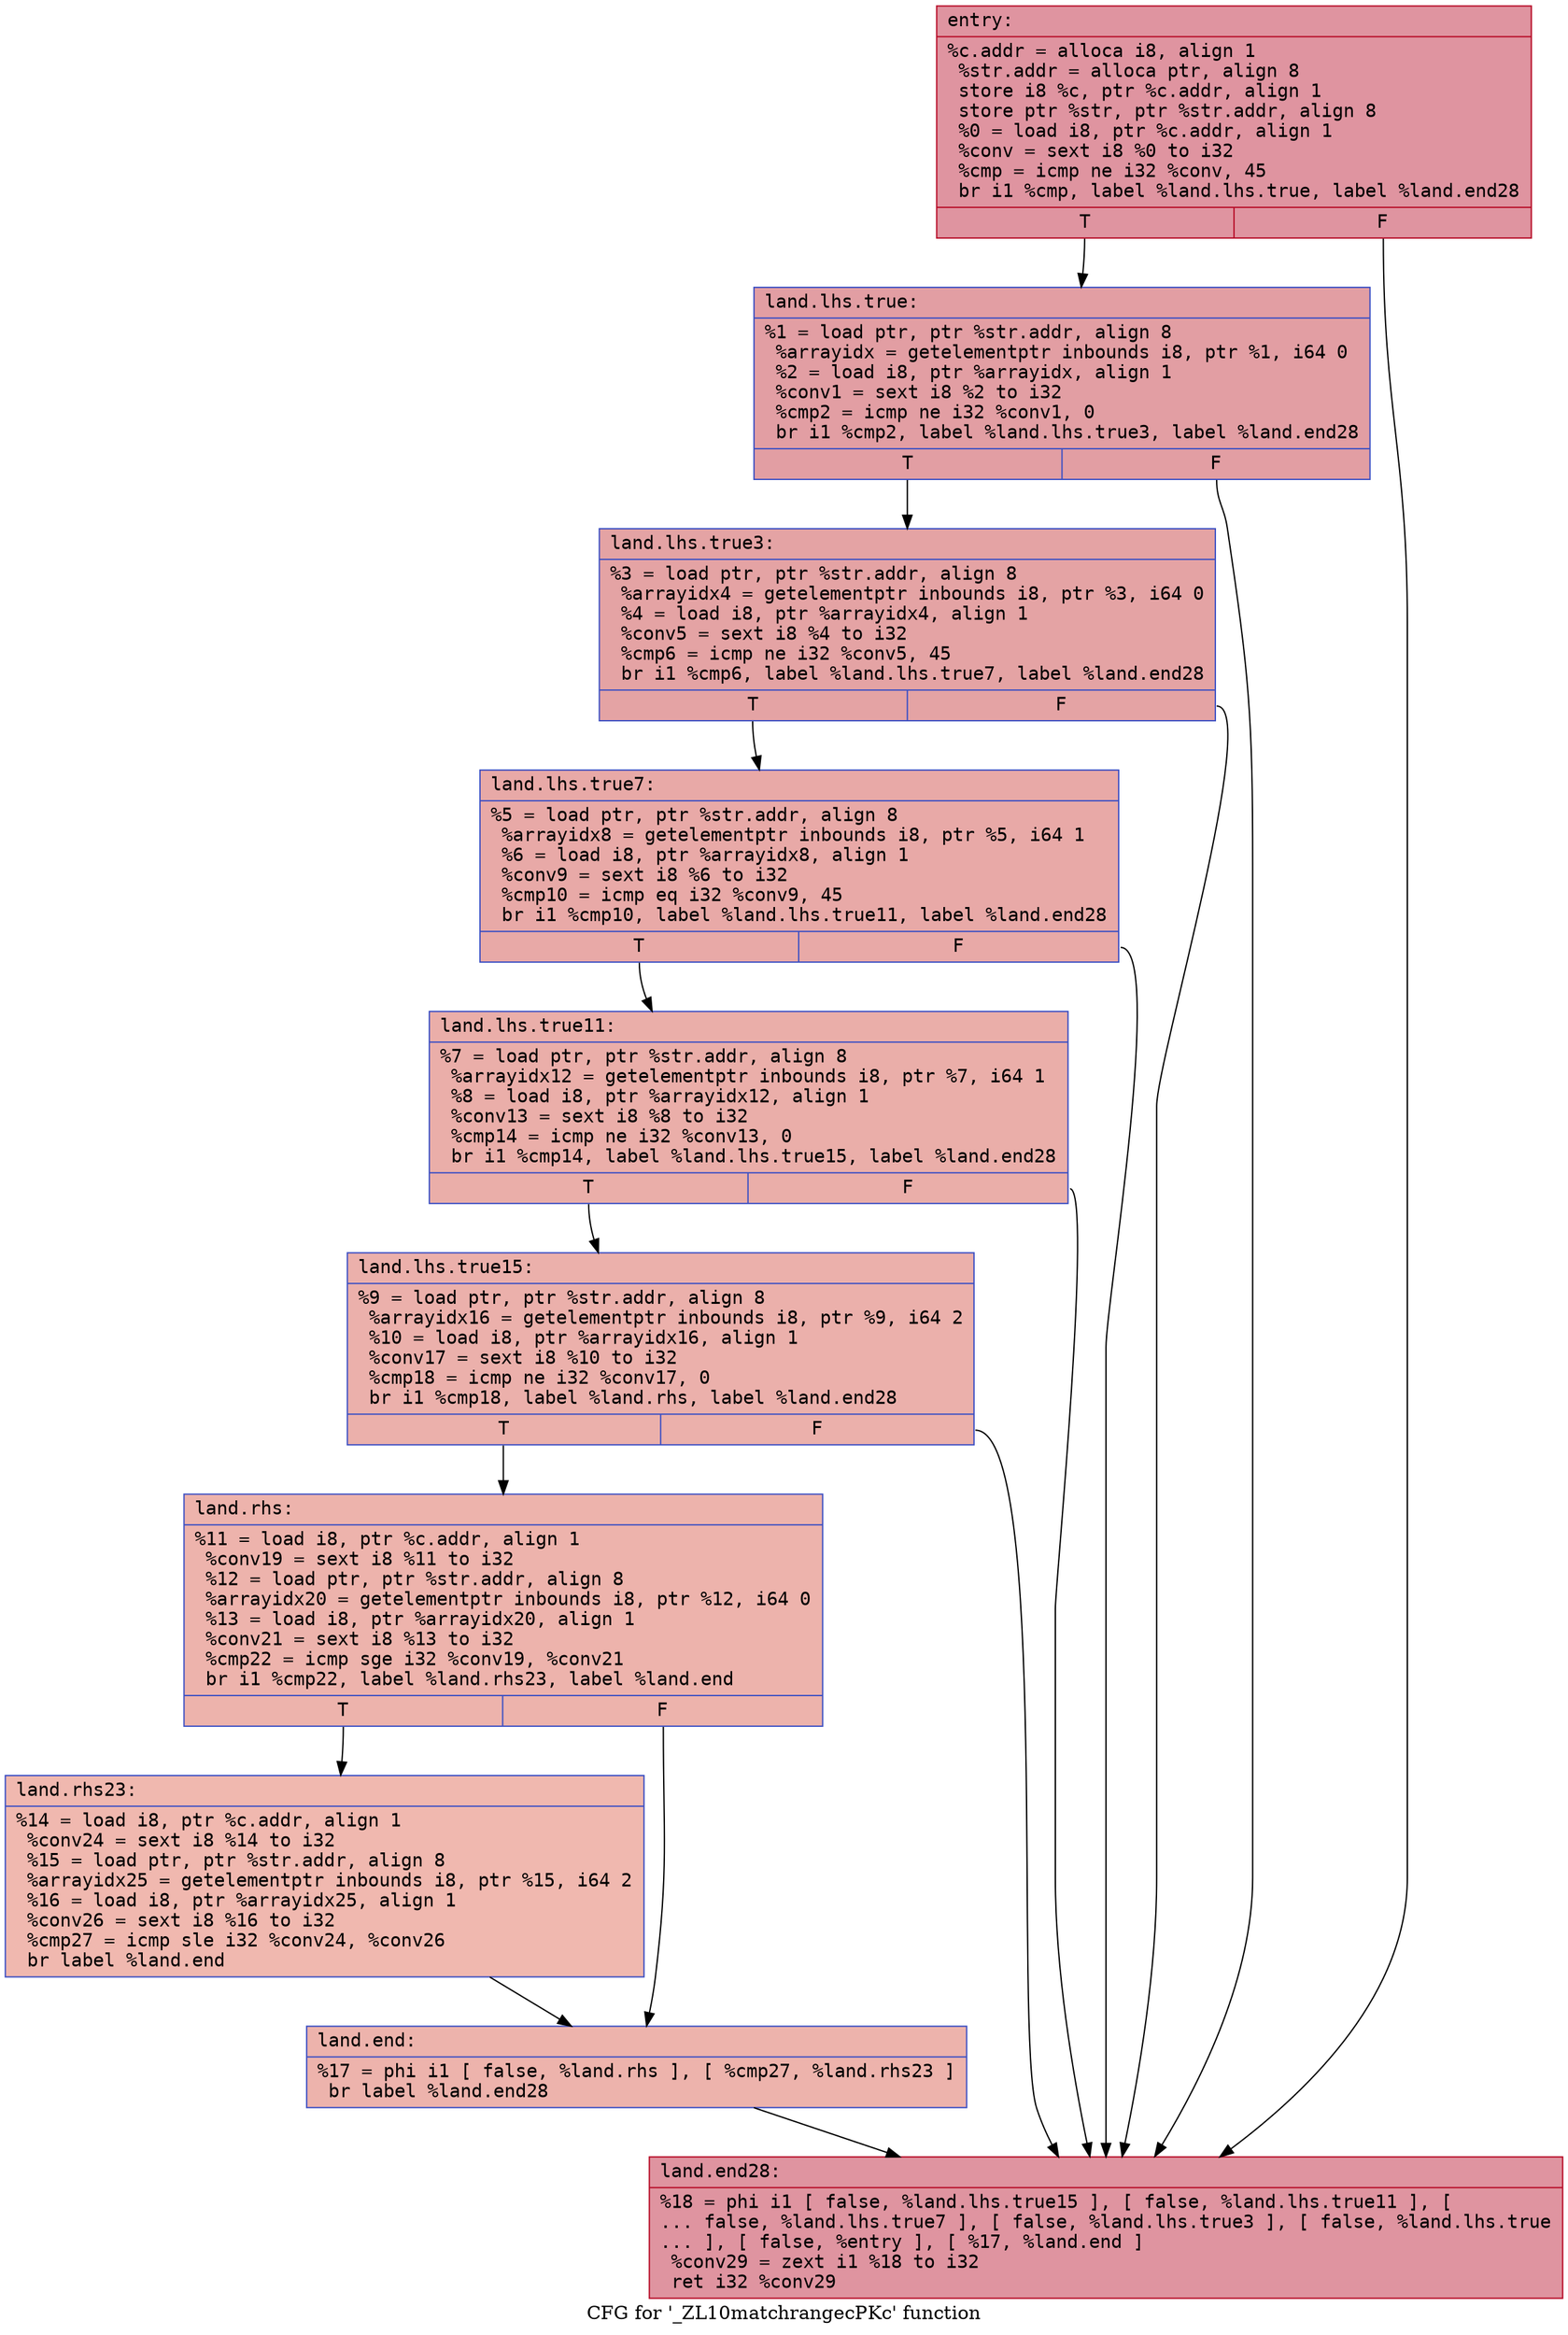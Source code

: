 digraph "CFG for '_ZL10matchrangecPKc' function" {
	label="CFG for '_ZL10matchrangecPKc' function";

	Node0x5584167cd410 [shape=record,color="#b70d28ff", style=filled, fillcolor="#b70d2870" fontname="Courier",label="{entry:\l|  %c.addr = alloca i8, align 1\l  %str.addr = alloca ptr, align 8\l  store i8 %c, ptr %c.addr, align 1\l  store ptr %str, ptr %str.addr, align 8\l  %0 = load i8, ptr %c.addr, align 1\l  %conv = sext i8 %0 to i32\l  %cmp = icmp ne i32 %conv, 45\l  br i1 %cmp, label %land.lhs.true, label %land.end28\l|{<s0>T|<s1>F}}"];
	Node0x5584167cd410:s0 -> Node0x5584167cd7e0[tooltip="entry -> land.lhs.true\nProbability 50.00%" ];
	Node0x5584167cd410:s1 -> Node0x5584167cd860[tooltip="entry -> land.end28\nProbability 50.00%" ];
	Node0x5584167cd7e0 [shape=record,color="#3d50c3ff", style=filled, fillcolor="#be242e70" fontname="Courier",label="{land.lhs.true:\l|  %1 = load ptr, ptr %str.addr, align 8\l  %arrayidx = getelementptr inbounds i8, ptr %1, i64 0\l  %2 = load i8, ptr %arrayidx, align 1\l  %conv1 = sext i8 %2 to i32\l  %cmp2 = icmp ne i32 %conv1, 0\l  br i1 %cmp2, label %land.lhs.true3, label %land.end28\l|{<s0>T|<s1>F}}"];
	Node0x5584167cd7e0:s0 -> Node0x5584167cdca0[tooltip="land.lhs.true -> land.lhs.true3\nProbability 62.50%" ];
	Node0x5584167cd7e0:s1 -> Node0x5584167cd860[tooltip="land.lhs.true -> land.end28\nProbability 37.50%" ];
	Node0x5584167cdca0 [shape=record,color="#3d50c3ff", style=filled, fillcolor="#c32e3170" fontname="Courier",label="{land.lhs.true3:\l|  %3 = load ptr, ptr %str.addr, align 8\l  %arrayidx4 = getelementptr inbounds i8, ptr %3, i64 0\l  %4 = load i8, ptr %arrayidx4, align 1\l  %conv5 = sext i8 %4 to i32\l  %cmp6 = icmp ne i32 %conv5, 45\l  br i1 %cmp6, label %land.lhs.true7, label %land.end28\l|{<s0>T|<s1>F}}"];
	Node0x5584167cdca0:s0 -> Node0x5584167ce280[tooltip="land.lhs.true3 -> land.lhs.true7\nProbability 50.00%" ];
	Node0x5584167cdca0:s1 -> Node0x5584167cd860[tooltip="land.lhs.true3 -> land.end28\nProbability 50.00%" ];
	Node0x5584167ce280 [shape=record,color="#3d50c3ff", style=filled, fillcolor="#ca3b3770" fontname="Courier",label="{land.lhs.true7:\l|  %5 = load ptr, ptr %str.addr, align 8\l  %arrayidx8 = getelementptr inbounds i8, ptr %5, i64 1\l  %6 = load i8, ptr %arrayidx8, align 1\l  %conv9 = sext i8 %6 to i32\l  %cmp10 = icmp eq i32 %conv9, 45\l  br i1 %cmp10, label %land.lhs.true11, label %land.end28\l|{<s0>T|<s1>F}}"];
	Node0x5584167ce280:s0 -> Node0x5584167ce6c0[tooltip="land.lhs.true7 -> land.lhs.true11\nProbability 50.00%" ];
	Node0x5584167ce280:s1 -> Node0x5584167cd860[tooltip="land.lhs.true7 -> land.end28\nProbability 50.00%" ];
	Node0x5584167ce6c0 [shape=record,color="#3d50c3ff", style=filled, fillcolor="#d0473d70" fontname="Courier",label="{land.lhs.true11:\l|  %7 = load ptr, ptr %str.addr, align 8\l  %arrayidx12 = getelementptr inbounds i8, ptr %7, i64 1\l  %8 = load i8, ptr %arrayidx12, align 1\l  %conv13 = sext i8 %8 to i32\l  %cmp14 = icmp ne i32 %conv13, 0\l  br i1 %cmp14, label %land.lhs.true15, label %land.end28\l|{<s0>T|<s1>F}}"];
	Node0x5584167ce6c0:s0 -> Node0x5584167ceb00[tooltip="land.lhs.true11 -> land.lhs.true15\nProbability 62.50%" ];
	Node0x5584167ce6c0:s1 -> Node0x5584167cd860[tooltip="land.lhs.true11 -> land.end28\nProbability 37.50%" ];
	Node0x5584167ceb00 [shape=record,color="#3d50c3ff", style=filled, fillcolor="#d24b4070" fontname="Courier",label="{land.lhs.true15:\l|  %9 = load ptr, ptr %str.addr, align 8\l  %arrayidx16 = getelementptr inbounds i8, ptr %9, i64 2\l  %10 = load i8, ptr %arrayidx16, align 1\l  %conv17 = sext i8 %10 to i32\l  %cmp18 = icmp ne i32 %conv17, 0\l  br i1 %cmp18, label %land.rhs, label %land.end28\l|{<s0>T|<s1>F}}"];
	Node0x5584167ceb00:s0 -> Node0x5584167cf0c0[tooltip="land.lhs.true15 -> land.rhs\nProbability 62.50%" ];
	Node0x5584167ceb00:s1 -> Node0x5584167cd860[tooltip="land.lhs.true15 -> land.end28\nProbability 37.50%" ];
	Node0x5584167cf0c0 [shape=record,color="#3d50c3ff", style=filled, fillcolor="#d6524470" fontname="Courier",label="{land.rhs:\l|  %11 = load i8, ptr %c.addr, align 1\l  %conv19 = sext i8 %11 to i32\l  %12 = load ptr, ptr %str.addr, align 8\l  %arrayidx20 = getelementptr inbounds i8, ptr %12, i64 0\l  %13 = load i8, ptr %arrayidx20, align 1\l  %conv21 = sext i8 %13 to i32\l  %cmp22 = icmp sge i32 %conv19, %conv21\l  br i1 %cmp22, label %land.rhs23, label %land.end\l|{<s0>T|<s1>F}}"];
	Node0x5584167cf0c0:s0 -> Node0x5584167cf610[tooltip="land.rhs -> land.rhs23\nProbability 50.00%" ];
	Node0x5584167cf0c0:s1 -> Node0x5584167cf690[tooltip="land.rhs -> land.end\nProbability 50.00%" ];
	Node0x5584167cf610 [shape=record,color="#3d50c3ff", style=filled, fillcolor="#dc5d4a70" fontname="Courier",label="{land.rhs23:\l|  %14 = load i8, ptr %c.addr, align 1\l  %conv24 = sext i8 %14 to i32\l  %15 = load ptr, ptr %str.addr, align 8\l  %arrayidx25 = getelementptr inbounds i8, ptr %15, i64 2\l  %16 = load i8, ptr %arrayidx25, align 1\l  %conv26 = sext i8 %16 to i32\l  %cmp27 = icmp sle i32 %conv24, %conv26\l  br label %land.end\l}"];
	Node0x5584167cf610 -> Node0x5584167cf690[tooltip="land.rhs23 -> land.end\nProbability 100.00%" ];
	Node0x5584167cf690 [shape=record,color="#3d50c3ff", style=filled, fillcolor="#d6524470" fontname="Courier",label="{land.end:\l|  %17 = phi i1 [ false, %land.rhs ], [ %cmp27, %land.rhs23 ]\l  br label %land.end28\l}"];
	Node0x5584167cf690 -> Node0x5584167cd860[tooltip="land.end -> land.end28\nProbability 100.00%" ];
	Node0x5584167cd860 [shape=record,color="#b70d28ff", style=filled, fillcolor="#b70d2870" fontname="Courier",label="{land.end28:\l|  %18 = phi i1 [ false, %land.lhs.true15 ], [ false, %land.lhs.true11 ], [\l... false, %land.lhs.true7 ], [ false, %land.lhs.true3 ], [ false, %land.lhs.true\l... ], [ false, %entry ], [ %17, %land.end ]\l  %conv29 = zext i1 %18 to i32\l  ret i32 %conv29\l}"];
}
